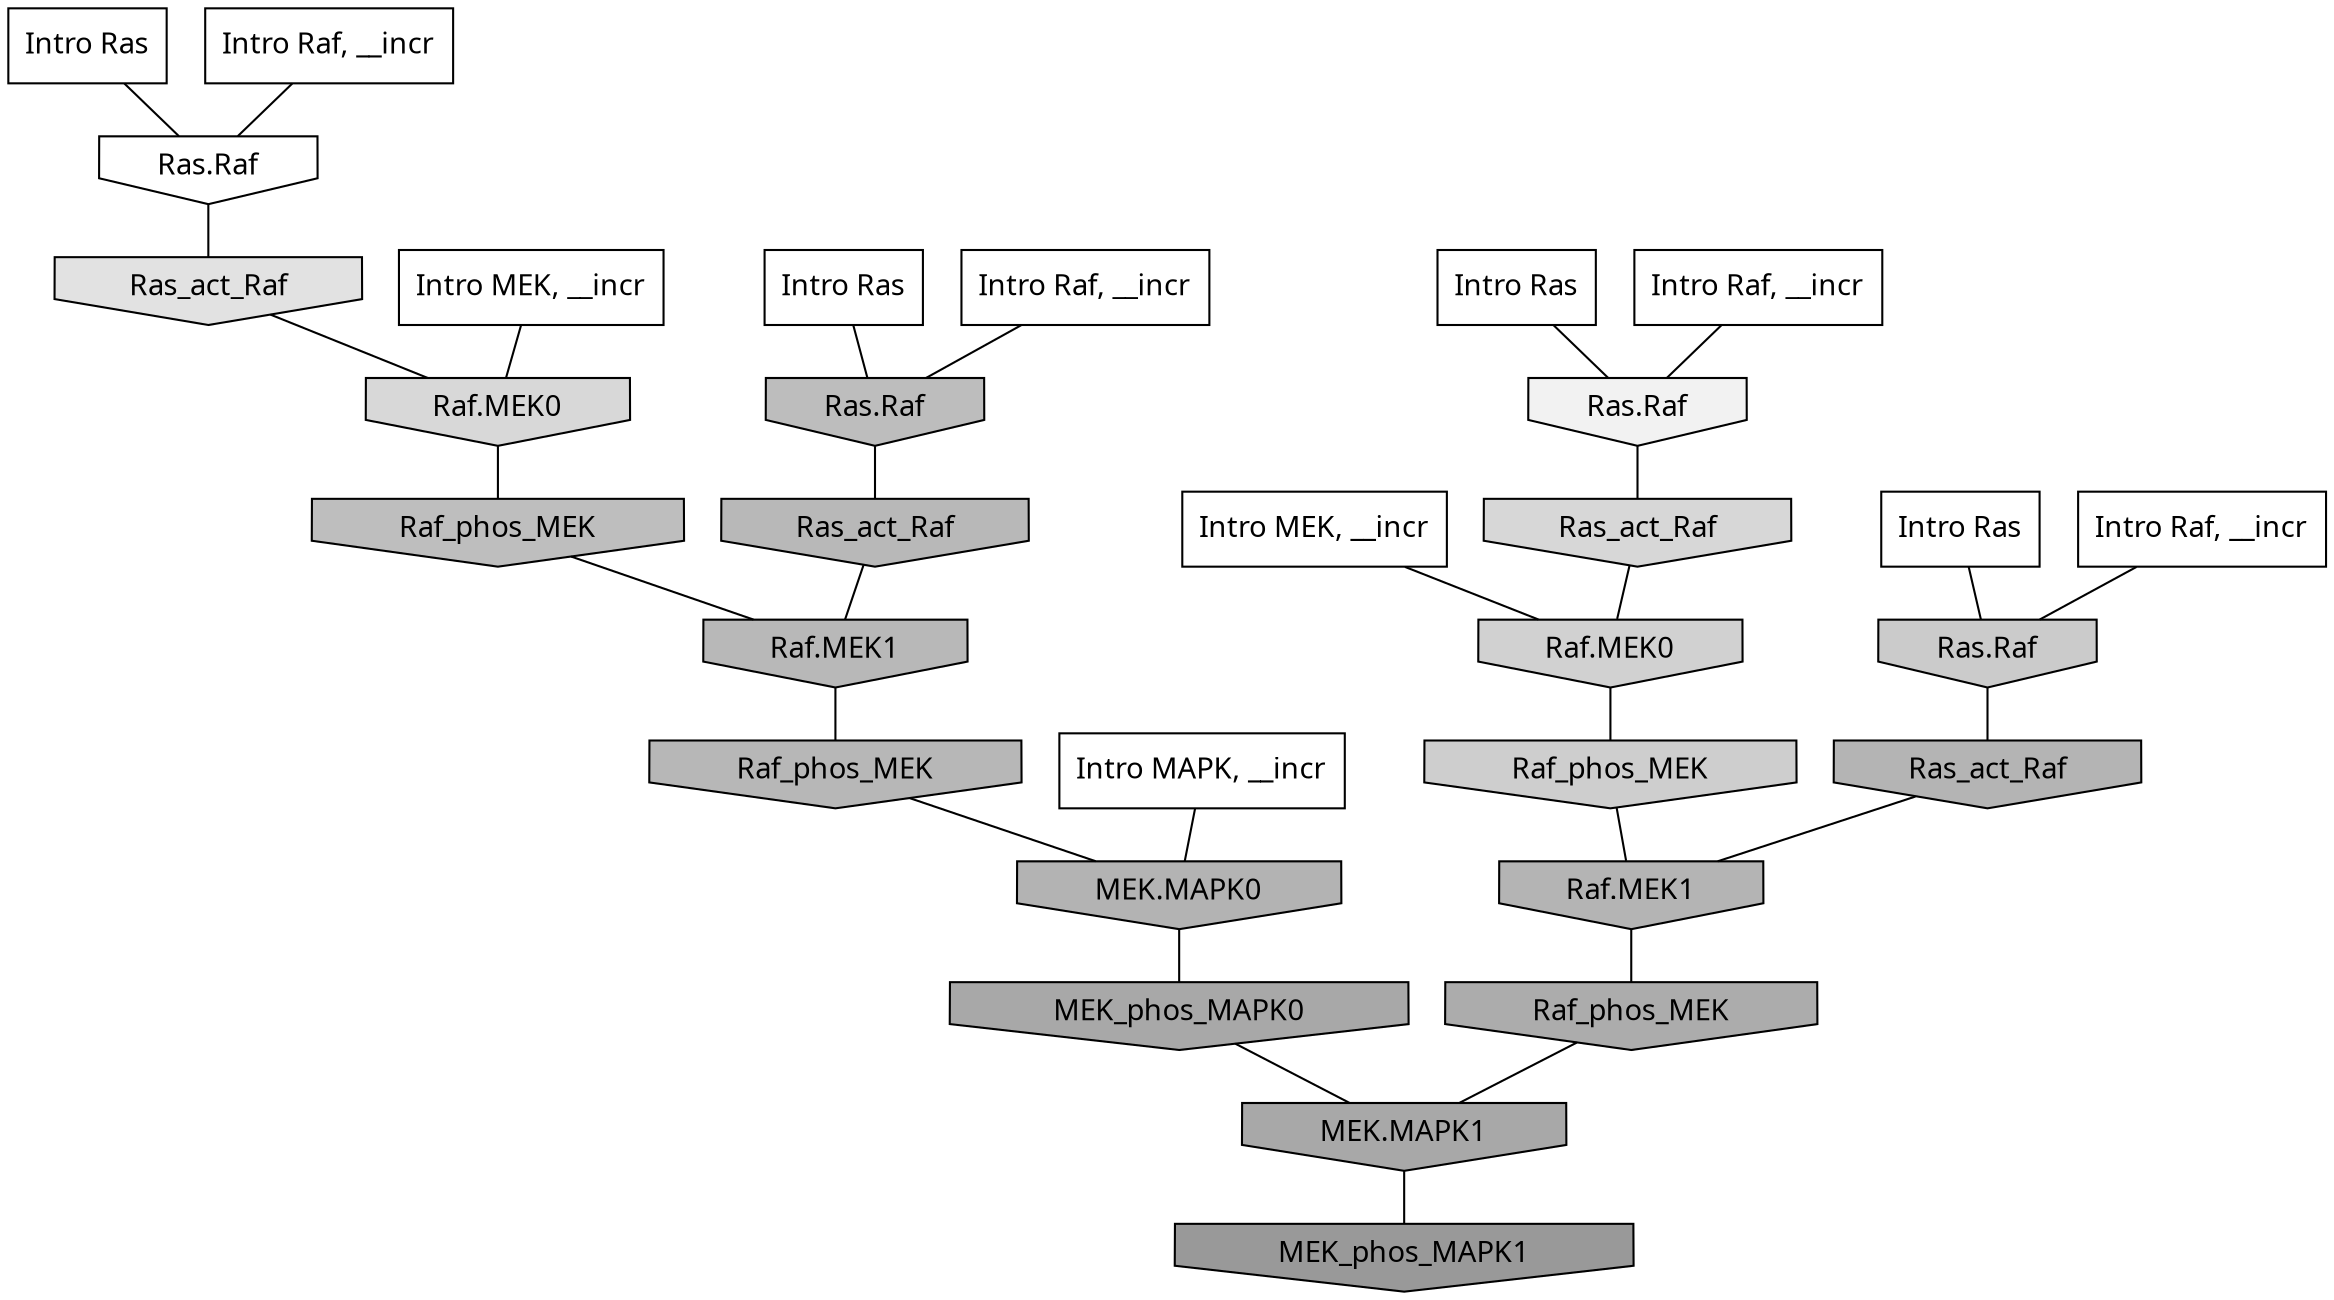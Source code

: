 digraph G{
  rankdir="TB";
  ranksep=0.30;
  node [fontname="CMU Serif"];
  edge [fontname="CMU Serif"];
  
  35 [label="Intro Ras", shape=rectangle, style=filled, fillcolor="0.000 0.000 1.000"]
  
  71 [label="Intro Ras", shape=rectangle, style=filled, fillcolor="0.000 0.000 1.000"]
  
  79 [label="Intro Ras", shape=rectangle, style=filled, fillcolor="0.000 0.000 1.000"]
  
  92 [label="Intro Ras", shape=rectangle, style=filled, fillcolor="0.000 0.000 1.000"]
  
  145 [label="Intro Raf, __incr", shape=rectangle, style=filled, fillcolor="0.000 0.000 1.000"]
  
  613 [label="Intro Raf, __incr", shape=rectangle, style=filled, fillcolor="0.000 0.000 1.000"]
  
  971 [label="Intro Raf, __incr", shape=rectangle, style=filled, fillcolor="0.000 0.000 1.000"]
  
  1039 [label="Intro Raf, __incr", shape=rectangle, style=filled, fillcolor="0.000 0.000 1.000"]
  
  1348 [label="Intro MEK, __incr", shape=rectangle, style=filled, fillcolor="0.000 0.000 1.000"]
  
  2031 [label="Intro MEK, __incr", shape=rectangle, style=filled, fillcolor="0.000 0.000 1.000"]
  
  2789 [label="Intro MAPK, __incr", shape=rectangle, style=filled, fillcolor="0.000 0.000 1.000"]
  
  3202 [label="Ras.Raf", shape=invhouse, style=filled, fillcolor="0.000 0.000 1.000"]
  
  3830 [label="Ras.Raf", shape=invhouse, style=filled, fillcolor="0.000 0.000 0.946"]
  
  4942 [label="Ras_act_Raf", shape=invhouse, style=filled, fillcolor="0.000 0.000 0.886"]
  
  5783 [label="Raf.MEK0", shape=invhouse, style=filled, fillcolor="0.000 0.000 0.845"]
  
  5829 [label="Ras_act_Raf", shape=invhouse, style=filled, fillcolor="0.000 0.000 0.843"]
  
  6488 [label="Raf.MEK0", shape=invhouse, style=filled, fillcolor="0.000 0.000 0.817"]
  
  6865 [label="Raf_phos_MEK", shape=invhouse, style=filled, fillcolor="0.000 0.000 0.805"]
  
  7226 [label="Ras.Raf", shape=invhouse, style=filled, fillcolor="0.000 0.000 0.794"]
  
  9191 [label="Raf_phos_MEK", shape=invhouse, style=filled, fillcolor="0.000 0.000 0.744"]
  
  9386 [label="Ras.Raf", shape=invhouse, style=filled, fillcolor="0.000 0.000 0.741"]
  
  10471 [label="Ras_act_Raf", shape=invhouse, style=filled, fillcolor="0.000 0.000 0.722"]
  
  10476 [label="Raf.MEK1", shape=invhouse, style=filled, fillcolor="0.000 0.000 0.722"]
  
  10801 [label="Raf_phos_MEK", shape=invhouse, style=filled, fillcolor="0.000 0.000 0.716"]
  
  11392 [label="Ras_act_Raf", shape=invhouse, style=filled, fillcolor="0.000 0.000 0.706"]
  
  11402 [label="Raf.MEK1", shape=invhouse, style=filled, fillcolor="0.000 0.000 0.706"]
  
  11607 [label="MEK.MAPK0", shape=invhouse, style=filled, fillcolor="0.000 0.000 0.703"]
  
  13681 [label="Raf_phos_MEK", shape=invhouse, style=filled, fillcolor="0.000 0.000 0.674"]
  
  15041 [label="MEK_phos_MAPK0", shape=invhouse, style=filled, fillcolor="0.000 0.000 0.659"]
  
  15136 [label="MEK.MAPK1", shape=invhouse, style=filled, fillcolor="0.000 0.000 0.658"]
  
  17807 [label="MEK_phos_MAPK1", shape=invhouse, style=filled, fillcolor="0.000 0.000 0.600"]
  
  
  15136 -> 17807 [dir=none, color="0.000 0.000 0.000"] 
  15041 -> 15136 [dir=none, color="0.000 0.000 0.000"] 
  13681 -> 15136 [dir=none, color="0.000 0.000 0.000"] 
  11607 -> 15041 [dir=none, color="0.000 0.000 0.000"] 
  11402 -> 13681 [dir=none, color="0.000 0.000 0.000"] 
  11392 -> 11402 [dir=none, color="0.000 0.000 0.000"] 
  10801 -> 11607 [dir=none, color="0.000 0.000 0.000"] 
  10476 -> 10801 [dir=none, color="0.000 0.000 0.000"] 
  10471 -> 10476 [dir=none, color="0.000 0.000 0.000"] 
  9386 -> 10471 [dir=none, color="0.000 0.000 0.000"] 
  9191 -> 10476 [dir=none, color="0.000 0.000 0.000"] 
  7226 -> 11392 [dir=none, color="0.000 0.000 0.000"] 
  6865 -> 11402 [dir=none, color="0.000 0.000 0.000"] 
  6488 -> 6865 [dir=none, color="0.000 0.000 0.000"] 
  5829 -> 6488 [dir=none, color="0.000 0.000 0.000"] 
  5783 -> 9191 [dir=none, color="0.000 0.000 0.000"] 
  4942 -> 5783 [dir=none, color="0.000 0.000 0.000"] 
  3830 -> 5829 [dir=none, color="0.000 0.000 0.000"] 
  3202 -> 4942 [dir=none, color="0.000 0.000 0.000"] 
  2789 -> 11607 [dir=none, color="0.000 0.000 0.000"] 
  2031 -> 5783 [dir=none, color="0.000 0.000 0.000"] 
  1348 -> 6488 [dir=none, color="0.000 0.000 0.000"] 
  1039 -> 9386 [dir=none, color="0.000 0.000 0.000"] 
  971 -> 3830 [dir=none, color="0.000 0.000 0.000"] 
  613 -> 3202 [dir=none, color="0.000 0.000 0.000"] 
  145 -> 7226 [dir=none, color="0.000 0.000 0.000"] 
  92 -> 7226 [dir=none, color="0.000 0.000 0.000"] 
  79 -> 3830 [dir=none, color="0.000 0.000 0.000"] 
  71 -> 9386 [dir=none, color="0.000 0.000 0.000"] 
  35 -> 3202 [dir=none, color="0.000 0.000 0.000"] 
  
  }
